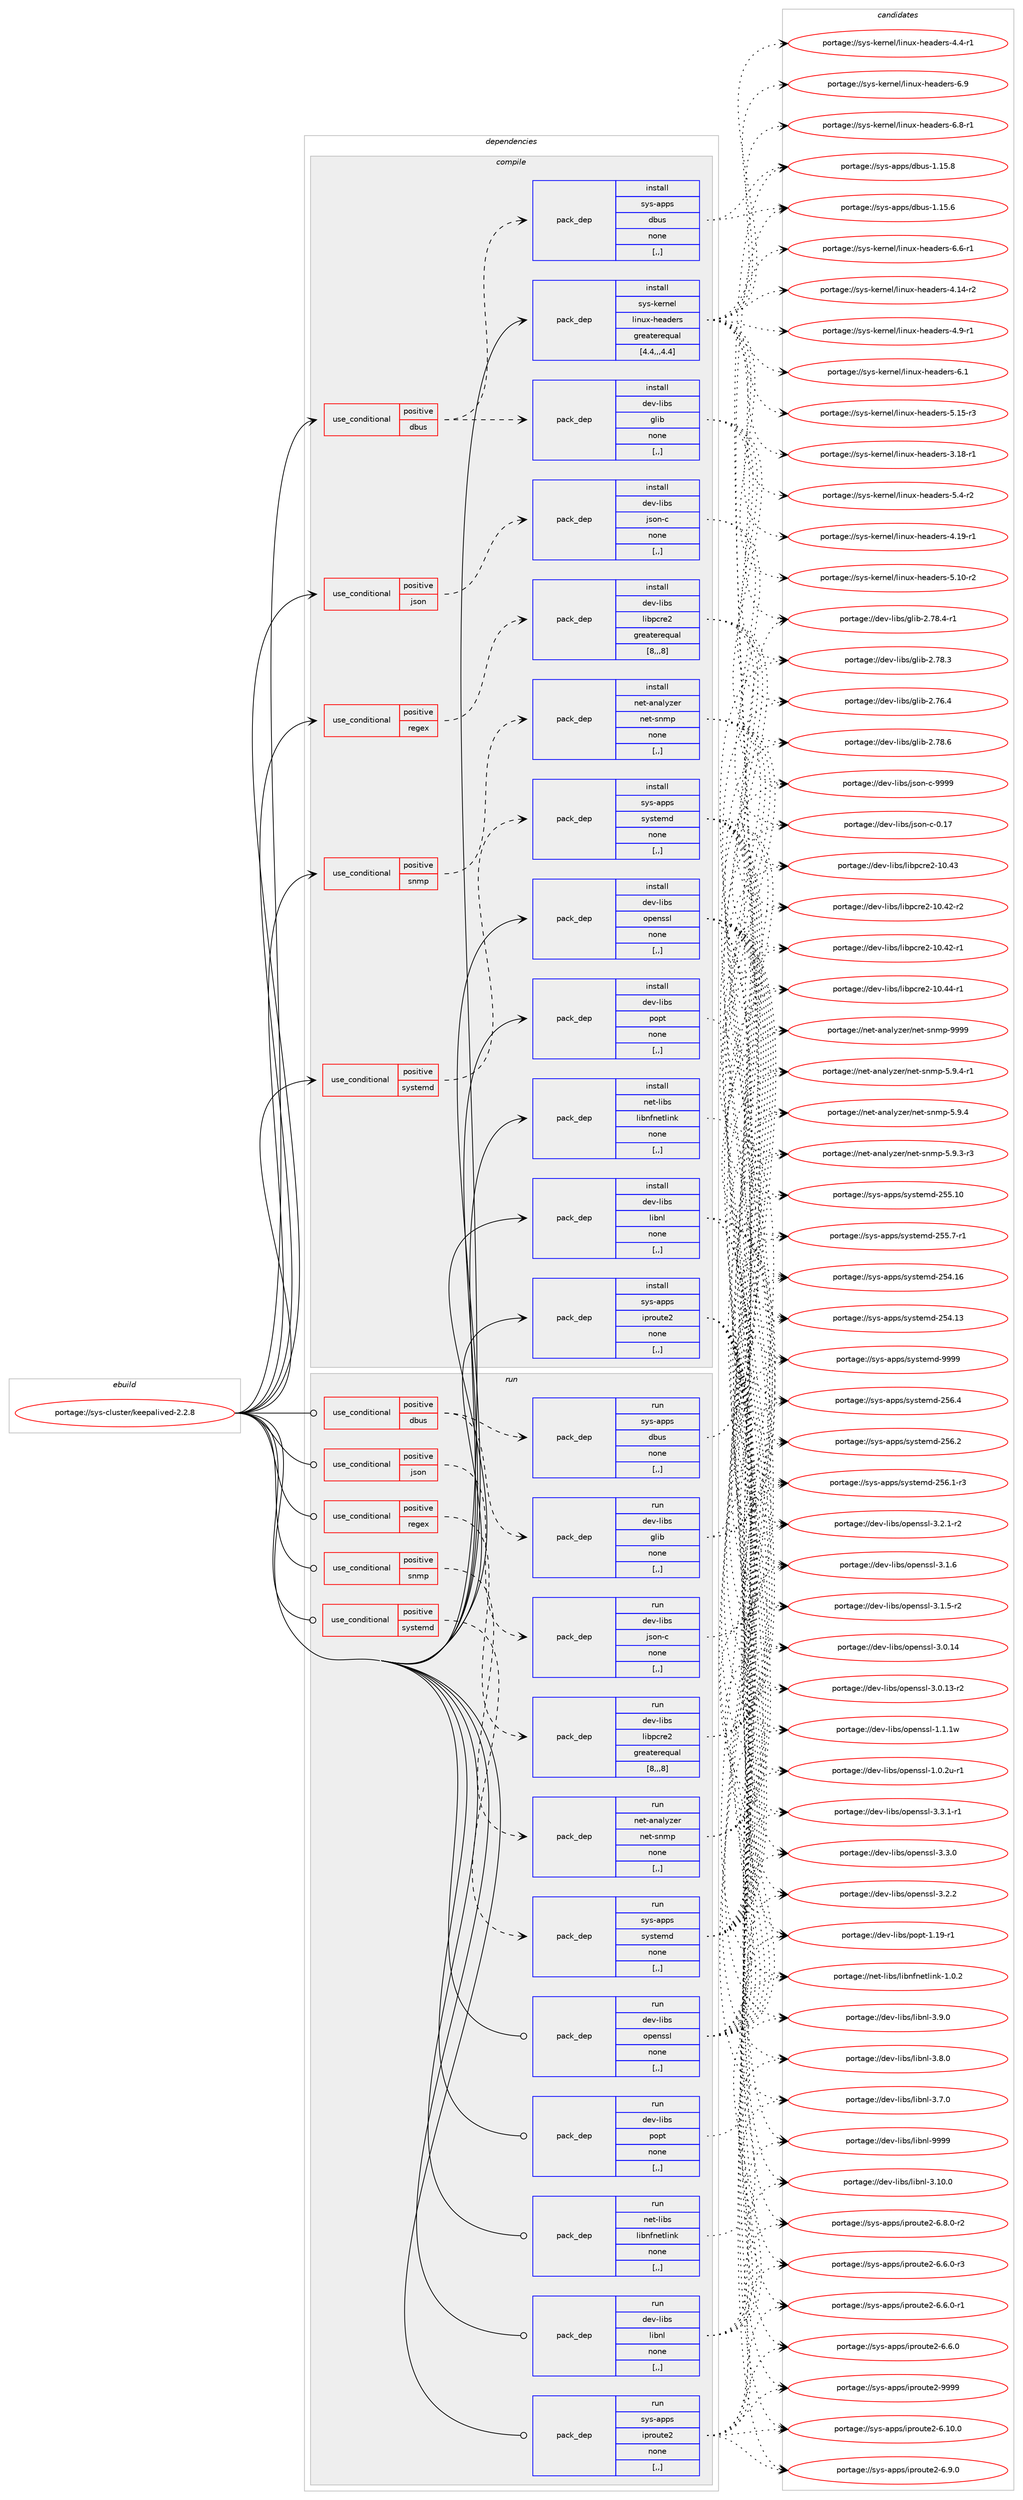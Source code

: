 digraph prolog {

# *************
# Graph options
# *************

newrank=true;
concentrate=true;
compound=true;
graph [rankdir=LR,fontname=Helvetica,fontsize=10,ranksep=1.5];#, ranksep=2.5, nodesep=0.2];
edge  [arrowhead=vee];
node  [fontname=Helvetica,fontsize=10];

# **********
# The ebuild
# **********

subgraph cluster_leftcol {
color=gray;
label=<<i>ebuild</i>>;
id [label="portage://sys-cluster/keepalived-2.2.8", color=red, width=4, href="../sys-cluster/keepalived-2.2.8.svg"];
}

# ****************
# The dependencies
# ****************

subgraph cluster_midcol {
color=gray;
label=<<i>dependencies</i>>;
subgraph cluster_compile {
fillcolor="#eeeeee";
style=filled;
label=<<i>compile</i>>;
subgraph cond114334 {
dependency430601 [label=<<TABLE BORDER="0" CELLBORDER="1" CELLSPACING="0" CELLPADDING="4"><TR><TD ROWSPAN="3" CELLPADDING="10">use_conditional</TD></TR><TR><TD>positive</TD></TR><TR><TD>dbus</TD></TR></TABLE>>, shape=none, color=red];
subgraph pack313322 {
dependency430602 [label=<<TABLE BORDER="0" CELLBORDER="1" CELLSPACING="0" CELLPADDING="4" WIDTH="220"><TR><TD ROWSPAN="6" CELLPADDING="30">pack_dep</TD></TR><TR><TD WIDTH="110">install</TD></TR><TR><TD>sys-apps</TD></TR><TR><TD>dbus</TD></TR><TR><TD>none</TD></TR><TR><TD>[,,]</TD></TR></TABLE>>, shape=none, color=blue];
}
dependency430601:e -> dependency430602:w [weight=20,style="dashed",arrowhead="vee"];
subgraph pack313323 {
dependency430603 [label=<<TABLE BORDER="0" CELLBORDER="1" CELLSPACING="0" CELLPADDING="4" WIDTH="220"><TR><TD ROWSPAN="6" CELLPADDING="30">pack_dep</TD></TR><TR><TD WIDTH="110">install</TD></TR><TR><TD>dev-libs</TD></TR><TR><TD>glib</TD></TR><TR><TD>none</TD></TR><TR><TD>[,,]</TD></TR></TABLE>>, shape=none, color=blue];
}
dependency430601:e -> dependency430603:w [weight=20,style="dashed",arrowhead="vee"];
}
id:e -> dependency430601:w [weight=20,style="solid",arrowhead="vee"];
subgraph cond114335 {
dependency430604 [label=<<TABLE BORDER="0" CELLBORDER="1" CELLSPACING="0" CELLPADDING="4"><TR><TD ROWSPAN="3" CELLPADDING="10">use_conditional</TD></TR><TR><TD>positive</TD></TR><TR><TD>json</TD></TR></TABLE>>, shape=none, color=red];
subgraph pack313324 {
dependency430605 [label=<<TABLE BORDER="0" CELLBORDER="1" CELLSPACING="0" CELLPADDING="4" WIDTH="220"><TR><TD ROWSPAN="6" CELLPADDING="30">pack_dep</TD></TR><TR><TD WIDTH="110">install</TD></TR><TR><TD>dev-libs</TD></TR><TR><TD>json-c</TD></TR><TR><TD>none</TD></TR><TR><TD>[,,]</TD></TR></TABLE>>, shape=none, color=blue];
}
dependency430604:e -> dependency430605:w [weight=20,style="dashed",arrowhead="vee"];
}
id:e -> dependency430604:w [weight=20,style="solid",arrowhead="vee"];
subgraph cond114336 {
dependency430606 [label=<<TABLE BORDER="0" CELLBORDER="1" CELLSPACING="0" CELLPADDING="4"><TR><TD ROWSPAN="3" CELLPADDING="10">use_conditional</TD></TR><TR><TD>positive</TD></TR><TR><TD>regex</TD></TR></TABLE>>, shape=none, color=red];
subgraph pack313325 {
dependency430607 [label=<<TABLE BORDER="0" CELLBORDER="1" CELLSPACING="0" CELLPADDING="4" WIDTH="220"><TR><TD ROWSPAN="6" CELLPADDING="30">pack_dep</TD></TR><TR><TD WIDTH="110">install</TD></TR><TR><TD>dev-libs</TD></TR><TR><TD>libpcre2</TD></TR><TR><TD>greaterequal</TD></TR><TR><TD>[8,,,8]</TD></TR></TABLE>>, shape=none, color=blue];
}
dependency430606:e -> dependency430607:w [weight=20,style="dashed",arrowhead="vee"];
}
id:e -> dependency430606:w [weight=20,style="solid",arrowhead="vee"];
subgraph cond114337 {
dependency430608 [label=<<TABLE BORDER="0" CELLBORDER="1" CELLSPACING="0" CELLPADDING="4"><TR><TD ROWSPAN="3" CELLPADDING="10">use_conditional</TD></TR><TR><TD>positive</TD></TR><TR><TD>snmp</TD></TR></TABLE>>, shape=none, color=red];
subgraph pack313326 {
dependency430609 [label=<<TABLE BORDER="0" CELLBORDER="1" CELLSPACING="0" CELLPADDING="4" WIDTH="220"><TR><TD ROWSPAN="6" CELLPADDING="30">pack_dep</TD></TR><TR><TD WIDTH="110">install</TD></TR><TR><TD>net-analyzer</TD></TR><TR><TD>net-snmp</TD></TR><TR><TD>none</TD></TR><TR><TD>[,,]</TD></TR></TABLE>>, shape=none, color=blue];
}
dependency430608:e -> dependency430609:w [weight=20,style="dashed",arrowhead="vee"];
}
id:e -> dependency430608:w [weight=20,style="solid",arrowhead="vee"];
subgraph cond114338 {
dependency430610 [label=<<TABLE BORDER="0" CELLBORDER="1" CELLSPACING="0" CELLPADDING="4"><TR><TD ROWSPAN="3" CELLPADDING="10">use_conditional</TD></TR><TR><TD>positive</TD></TR><TR><TD>systemd</TD></TR></TABLE>>, shape=none, color=red];
subgraph pack313327 {
dependency430611 [label=<<TABLE BORDER="0" CELLBORDER="1" CELLSPACING="0" CELLPADDING="4" WIDTH="220"><TR><TD ROWSPAN="6" CELLPADDING="30">pack_dep</TD></TR><TR><TD WIDTH="110">install</TD></TR><TR><TD>sys-apps</TD></TR><TR><TD>systemd</TD></TR><TR><TD>none</TD></TR><TR><TD>[,,]</TD></TR></TABLE>>, shape=none, color=blue];
}
dependency430610:e -> dependency430611:w [weight=20,style="dashed",arrowhead="vee"];
}
id:e -> dependency430610:w [weight=20,style="solid",arrowhead="vee"];
subgraph pack313328 {
dependency430612 [label=<<TABLE BORDER="0" CELLBORDER="1" CELLSPACING="0" CELLPADDING="4" WIDTH="220"><TR><TD ROWSPAN="6" CELLPADDING="30">pack_dep</TD></TR><TR><TD WIDTH="110">install</TD></TR><TR><TD>dev-libs</TD></TR><TR><TD>libnl</TD></TR><TR><TD>none</TD></TR><TR><TD>[,,]</TD></TR></TABLE>>, shape=none, color=blue];
}
id:e -> dependency430612:w [weight=20,style="solid",arrowhead="vee"];
subgraph pack313329 {
dependency430613 [label=<<TABLE BORDER="0" CELLBORDER="1" CELLSPACING="0" CELLPADDING="4" WIDTH="220"><TR><TD ROWSPAN="6" CELLPADDING="30">pack_dep</TD></TR><TR><TD WIDTH="110">install</TD></TR><TR><TD>dev-libs</TD></TR><TR><TD>openssl</TD></TR><TR><TD>none</TD></TR><TR><TD>[,,]</TD></TR></TABLE>>, shape=none, color=blue];
}
id:e -> dependency430613:w [weight=20,style="solid",arrowhead="vee"];
subgraph pack313330 {
dependency430614 [label=<<TABLE BORDER="0" CELLBORDER="1" CELLSPACING="0" CELLPADDING="4" WIDTH="220"><TR><TD ROWSPAN="6" CELLPADDING="30">pack_dep</TD></TR><TR><TD WIDTH="110">install</TD></TR><TR><TD>dev-libs</TD></TR><TR><TD>popt</TD></TR><TR><TD>none</TD></TR><TR><TD>[,,]</TD></TR></TABLE>>, shape=none, color=blue];
}
id:e -> dependency430614:w [weight=20,style="solid",arrowhead="vee"];
subgraph pack313331 {
dependency430615 [label=<<TABLE BORDER="0" CELLBORDER="1" CELLSPACING="0" CELLPADDING="4" WIDTH="220"><TR><TD ROWSPAN="6" CELLPADDING="30">pack_dep</TD></TR><TR><TD WIDTH="110">install</TD></TR><TR><TD>net-libs</TD></TR><TR><TD>libnfnetlink</TD></TR><TR><TD>none</TD></TR><TR><TD>[,,]</TD></TR></TABLE>>, shape=none, color=blue];
}
id:e -> dependency430615:w [weight=20,style="solid",arrowhead="vee"];
subgraph pack313332 {
dependency430616 [label=<<TABLE BORDER="0" CELLBORDER="1" CELLSPACING="0" CELLPADDING="4" WIDTH="220"><TR><TD ROWSPAN="6" CELLPADDING="30">pack_dep</TD></TR><TR><TD WIDTH="110">install</TD></TR><TR><TD>sys-apps</TD></TR><TR><TD>iproute2</TD></TR><TR><TD>none</TD></TR><TR><TD>[,,]</TD></TR></TABLE>>, shape=none, color=blue];
}
id:e -> dependency430616:w [weight=20,style="solid",arrowhead="vee"];
subgraph pack313333 {
dependency430617 [label=<<TABLE BORDER="0" CELLBORDER="1" CELLSPACING="0" CELLPADDING="4" WIDTH="220"><TR><TD ROWSPAN="6" CELLPADDING="30">pack_dep</TD></TR><TR><TD WIDTH="110">install</TD></TR><TR><TD>sys-kernel</TD></TR><TR><TD>linux-headers</TD></TR><TR><TD>greaterequal</TD></TR><TR><TD>[4.4,,,4.4]</TD></TR></TABLE>>, shape=none, color=blue];
}
id:e -> dependency430617:w [weight=20,style="solid",arrowhead="vee"];
}
subgraph cluster_compileandrun {
fillcolor="#eeeeee";
style=filled;
label=<<i>compile and run</i>>;
}
subgraph cluster_run {
fillcolor="#eeeeee";
style=filled;
label=<<i>run</i>>;
subgraph cond114339 {
dependency430618 [label=<<TABLE BORDER="0" CELLBORDER="1" CELLSPACING="0" CELLPADDING="4"><TR><TD ROWSPAN="3" CELLPADDING="10">use_conditional</TD></TR><TR><TD>positive</TD></TR><TR><TD>dbus</TD></TR></TABLE>>, shape=none, color=red];
subgraph pack313334 {
dependency430619 [label=<<TABLE BORDER="0" CELLBORDER="1" CELLSPACING="0" CELLPADDING="4" WIDTH="220"><TR><TD ROWSPAN="6" CELLPADDING="30">pack_dep</TD></TR><TR><TD WIDTH="110">run</TD></TR><TR><TD>sys-apps</TD></TR><TR><TD>dbus</TD></TR><TR><TD>none</TD></TR><TR><TD>[,,]</TD></TR></TABLE>>, shape=none, color=blue];
}
dependency430618:e -> dependency430619:w [weight=20,style="dashed",arrowhead="vee"];
subgraph pack313335 {
dependency430620 [label=<<TABLE BORDER="0" CELLBORDER="1" CELLSPACING="0" CELLPADDING="4" WIDTH="220"><TR><TD ROWSPAN="6" CELLPADDING="30">pack_dep</TD></TR><TR><TD WIDTH="110">run</TD></TR><TR><TD>dev-libs</TD></TR><TR><TD>glib</TD></TR><TR><TD>none</TD></TR><TR><TD>[,,]</TD></TR></TABLE>>, shape=none, color=blue];
}
dependency430618:e -> dependency430620:w [weight=20,style="dashed",arrowhead="vee"];
}
id:e -> dependency430618:w [weight=20,style="solid",arrowhead="odot"];
subgraph cond114340 {
dependency430621 [label=<<TABLE BORDER="0" CELLBORDER="1" CELLSPACING="0" CELLPADDING="4"><TR><TD ROWSPAN="3" CELLPADDING="10">use_conditional</TD></TR><TR><TD>positive</TD></TR><TR><TD>json</TD></TR></TABLE>>, shape=none, color=red];
subgraph pack313336 {
dependency430622 [label=<<TABLE BORDER="0" CELLBORDER="1" CELLSPACING="0" CELLPADDING="4" WIDTH="220"><TR><TD ROWSPAN="6" CELLPADDING="30">pack_dep</TD></TR><TR><TD WIDTH="110">run</TD></TR><TR><TD>dev-libs</TD></TR><TR><TD>json-c</TD></TR><TR><TD>none</TD></TR><TR><TD>[,,]</TD></TR></TABLE>>, shape=none, color=blue];
}
dependency430621:e -> dependency430622:w [weight=20,style="dashed",arrowhead="vee"];
}
id:e -> dependency430621:w [weight=20,style="solid",arrowhead="odot"];
subgraph cond114341 {
dependency430623 [label=<<TABLE BORDER="0" CELLBORDER="1" CELLSPACING="0" CELLPADDING="4"><TR><TD ROWSPAN="3" CELLPADDING="10">use_conditional</TD></TR><TR><TD>positive</TD></TR><TR><TD>regex</TD></TR></TABLE>>, shape=none, color=red];
subgraph pack313337 {
dependency430624 [label=<<TABLE BORDER="0" CELLBORDER="1" CELLSPACING="0" CELLPADDING="4" WIDTH="220"><TR><TD ROWSPAN="6" CELLPADDING="30">pack_dep</TD></TR><TR><TD WIDTH="110">run</TD></TR><TR><TD>dev-libs</TD></TR><TR><TD>libpcre2</TD></TR><TR><TD>greaterequal</TD></TR><TR><TD>[8,,,8]</TD></TR></TABLE>>, shape=none, color=blue];
}
dependency430623:e -> dependency430624:w [weight=20,style="dashed",arrowhead="vee"];
}
id:e -> dependency430623:w [weight=20,style="solid",arrowhead="odot"];
subgraph cond114342 {
dependency430625 [label=<<TABLE BORDER="0" CELLBORDER="1" CELLSPACING="0" CELLPADDING="4"><TR><TD ROWSPAN="3" CELLPADDING="10">use_conditional</TD></TR><TR><TD>positive</TD></TR><TR><TD>snmp</TD></TR></TABLE>>, shape=none, color=red];
subgraph pack313338 {
dependency430626 [label=<<TABLE BORDER="0" CELLBORDER="1" CELLSPACING="0" CELLPADDING="4" WIDTH="220"><TR><TD ROWSPAN="6" CELLPADDING="30">pack_dep</TD></TR><TR><TD WIDTH="110">run</TD></TR><TR><TD>net-analyzer</TD></TR><TR><TD>net-snmp</TD></TR><TR><TD>none</TD></TR><TR><TD>[,,]</TD></TR></TABLE>>, shape=none, color=blue];
}
dependency430625:e -> dependency430626:w [weight=20,style="dashed",arrowhead="vee"];
}
id:e -> dependency430625:w [weight=20,style="solid",arrowhead="odot"];
subgraph cond114343 {
dependency430627 [label=<<TABLE BORDER="0" CELLBORDER="1" CELLSPACING="0" CELLPADDING="4"><TR><TD ROWSPAN="3" CELLPADDING="10">use_conditional</TD></TR><TR><TD>positive</TD></TR><TR><TD>systemd</TD></TR></TABLE>>, shape=none, color=red];
subgraph pack313339 {
dependency430628 [label=<<TABLE BORDER="0" CELLBORDER="1" CELLSPACING="0" CELLPADDING="4" WIDTH="220"><TR><TD ROWSPAN="6" CELLPADDING="30">pack_dep</TD></TR><TR><TD WIDTH="110">run</TD></TR><TR><TD>sys-apps</TD></TR><TR><TD>systemd</TD></TR><TR><TD>none</TD></TR><TR><TD>[,,]</TD></TR></TABLE>>, shape=none, color=blue];
}
dependency430627:e -> dependency430628:w [weight=20,style="dashed",arrowhead="vee"];
}
id:e -> dependency430627:w [weight=20,style="solid",arrowhead="odot"];
subgraph pack313340 {
dependency430629 [label=<<TABLE BORDER="0" CELLBORDER="1" CELLSPACING="0" CELLPADDING="4" WIDTH="220"><TR><TD ROWSPAN="6" CELLPADDING="30">pack_dep</TD></TR><TR><TD WIDTH="110">run</TD></TR><TR><TD>dev-libs</TD></TR><TR><TD>libnl</TD></TR><TR><TD>none</TD></TR><TR><TD>[,,]</TD></TR></TABLE>>, shape=none, color=blue];
}
id:e -> dependency430629:w [weight=20,style="solid",arrowhead="odot"];
subgraph pack313341 {
dependency430630 [label=<<TABLE BORDER="0" CELLBORDER="1" CELLSPACING="0" CELLPADDING="4" WIDTH="220"><TR><TD ROWSPAN="6" CELLPADDING="30">pack_dep</TD></TR><TR><TD WIDTH="110">run</TD></TR><TR><TD>dev-libs</TD></TR><TR><TD>openssl</TD></TR><TR><TD>none</TD></TR><TR><TD>[,,]</TD></TR></TABLE>>, shape=none, color=blue];
}
id:e -> dependency430630:w [weight=20,style="solid",arrowhead="odot"];
subgraph pack313342 {
dependency430631 [label=<<TABLE BORDER="0" CELLBORDER="1" CELLSPACING="0" CELLPADDING="4" WIDTH="220"><TR><TD ROWSPAN="6" CELLPADDING="30">pack_dep</TD></TR><TR><TD WIDTH="110">run</TD></TR><TR><TD>dev-libs</TD></TR><TR><TD>popt</TD></TR><TR><TD>none</TD></TR><TR><TD>[,,]</TD></TR></TABLE>>, shape=none, color=blue];
}
id:e -> dependency430631:w [weight=20,style="solid",arrowhead="odot"];
subgraph pack313343 {
dependency430632 [label=<<TABLE BORDER="0" CELLBORDER="1" CELLSPACING="0" CELLPADDING="4" WIDTH="220"><TR><TD ROWSPAN="6" CELLPADDING="30">pack_dep</TD></TR><TR><TD WIDTH="110">run</TD></TR><TR><TD>net-libs</TD></TR><TR><TD>libnfnetlink</TD></TR><TR><TD>none</TD></TR><TR><TD>[,,]</TD></TR></TABLE>>, shape=none, color=blue];
}
id:e -> dependency430632:w [weight=20,style="solid",arrowhead="odot"];
subgraph pack313344 {
dependency430633 [label=<<TABLE BORDER="0" CELLBORDER="1" CELLSPACING="0" CELLPADDING="4" WIDTH="220"><TR><TD ROWSPAN="6" CELLPADDING="30">pack_dep</TD></TR><TR><TD WIDTH="110">run</TD></TR><TR><TD>sys-apps</TD></TR><TR><TD>iproute2</TD></TR><TR><TD>none</TD></TR><TR><TD>[,,]</TD></TR></TABLE>>, shape=none, color=blue];
}
id:e -> dependency430633:w [weight=20,style="solid",arrowhead="odot"];
}
}

# **************
# The candidates
# **************

subgraph cluster_choices {
rank=same;
color=gray;
label=<<i>candidates</i>>;

subgraph choice313322 {
color=black;
nodesep=1;
choice1151211154597112112115471009811711545494649534656 [label="portage://sys-apps/dbus-1.15.8", color=red, width=4,href="../sys-apps/dbus-1.15.8.svg"];
choice1151211154597112112115471009811711545494649534654 [label="portage://sys-apps/dbus-1.15.6", color=red, width=4,href="../sys-apps/dbus-1.15.6.svg"];
dependency430602:e -> choice1151211154597112112115471009811711545494649534656:w [style=dotted,weight="100"];
dependency430602:e -> choice1151211154597112112115471009811711545494649534654:w [style=dotted,weight="100"];
}
subgraph choice313323 {
color=black;
nodesep=1;
choice1001011184510810598115471031081059845504655564654 [label="portage://dev-libs/glib-2.78.6", color=red, width=4,href="../dev-libs/glib-2.78.6.svg"];
choice10010111845108105981154710310810598455046555646524511449 [label="portage://dev-libs/glib-2.78.4-r1", color=red, width=4,href="../dev-libs/glib-2.78.4-r1.svg"];
choice1001011184510810598115471031081059845504655564651 [label="portage://dev-libs/glib-2.78.3", color=red, width=4,href="../dev-libs/glib-2.78.3.svg"];
choice1001011184510810598115471031081059845504655544652 [label="portage://dev-libs/glib-2.76.4", color=red, width=4,href="../dev-libs/glib-2.76.4.svg"];
dependency430603:e -> choice1001011184510810598115471031081059845504655564654:w [style=dotted,weight="100"];
dependency430603:e -> choice10010111845108105981154710310810598455046555646524511449:w [style=dotted,weight="100"];
dependency430603:e -> choice1001011184510810598115471031081059845504655564651:w [style=dotted,weight="100"];
dependency430603:e -> choice1001011184510810598115471031081059845504655544652:w [style=dotted,weight="100"];
}
subgraph choice313324 {
color=black;
nodesep=1;
choice10010111845108105981154710611511111045994557575757 [label="portage://dev-libs/json-c-9999", color=red, width=4,href="../dev-libs/json-c-9999.svg"];
choice10010111845108105981154710611511111045994548464955 [label="portage://dev-libs/json-c-0.17", color=red, width=4,href="../dev-libs/json-c-0.17.svg"];
dependency430605:e -> choice10010111845108105981154710611511111045994557575757:w [style=dotted,weight="100"];
dependency430605:e -> choice10010111845108105981154710611511111045994548464955:w [style=dotted,weight="100"];
}
subgraph choice313325 {
color=black;
nodesep=1;
choice1001011184510810598115471081059811299114101504549484652524511449 [label="portage://dev-libs/libpcre2-10.44-r1", color=red, width=4,href="../dev-libs/libpcre2-10.44-r1.svg"];
choice100101118451081059811547108105981129911410150454948465251 [label="portage://dev-libs/libpcre2-10.43", color=red, width=4,href="../dev-libs/libpcre2-10.43.svg"];
choice1001011184510810598115471081059811299114101504549484652504511450 [label="portage://dev-libs/libpcre2-10.42-r2", color=red, width=4,href="../dev-libs/libpcre2-10.42-r2.svg"];
choice1001011184510810598115471081059811299114101504549484652504511449 [label="portage://dev-libs/libpcre2-10.42-r1", color=red, width=4,href="../dev-libs/libpcre2-10.42-r1.svg"];
dependency430607:e -> choice1001011184510810598115471081059811299114101504549484652524511449:w [style=dotted,weight="100"];
dependency430607:e -> choice100101118451081059811547108105981129911410150454948465251:w [style=dotted,weight="100"];
dependency430607:e -> choice1001011184510810598115471081059811299114101504549484652504511450:w [style=dotted,weight="100"];
dependency430607:e -> choice1001011184510810598115471081059811299114101504549484652504511449:w [style=dotted,weight="100"];
}
subgraph choice313326 {
color=black;
nodesep=1;
choice11010111645971109710812112210111447110101116451151101091124557575757 [label="portage://net-analyzer/net-snmp-9999", color=red, width=4,href="../net-analyzer/net-snmp-9999.svg"];
choice11010111645971109710812112210111447110101116451151101091124553465746524511449 [label="portage://net-analyzer/net-snmp-5.9.4-r1", color=red, width=4,href="../net-analyzer/net-snmp-5.9.4-r1.svg"];
choice1101011164597110971081211221011144711010111645115110109112455346574652 [label="portage://net-analyzer/net-snmp-5.9.4", color=red, width=4,href="../net-analyzer/net-snmp-5.9.4.svg"];
choice11010111645971109710812112210111447110101116451151101091124553465746514511451 [label="portage://net-analyzer/net-snmp-5.9.3-r3", color=red, width=4,href="../net-analyzer/net-snmp-5.9.3-r3.svg"];
dependency430609:e -> choice11010111645971109710812112210111447110101116451151101091124557575757:w [style=dotted,weight="100"];
dependency430609:e -> choice11010111645971109710812112210111447110101116451151101091124553465746524511449:w [style=dotted,weight="100"];
dependency430609:e -> choice1101011164597110971081211221011144711010111645115110109112455346574652:w [style=dotted,weight="100"];
dependency430609:e -> choice11010111645971109710812112210111447110101116451151101091124553465746514511451:w [style=dotted,weight="100"];
}
subgraph choice313327 {
color=black;
nodesep=1;
choice1151211154597112112115471151211151161011091004557575757 [label="portage://sys-apps/systemd-9999", color=red, width=4,href="../sys-apps/systemd-9999.svg"];
choice115121115459711211211547115121115116101109100455053544652 [label="portage://sys-apps/systemd-256.4", color=red, width=4,href="../sys-apps/systemd-256.4.svg"];
choice115121115459711211211547115121115116101109100455053544650 [label="portage://sys-apps/systemd-256.2", color=red, width=4,href="../sys-apps/systemd-256.2.svg"];
choice1151211154597112112115471151211151161011091004550535446494511451 [label="portage://sys-apps/systemd-256.1-r3", color=red, width=4,href="../sys-apps/systemd-256.1-r3.svg"];
choice11512111545971121121154711512111511610110910045505353464948 [label="portage://sys-apps/systemd-255.10", color=red, width=4,href="../sys-apps/systemd-255.10.svg"];
choice1151211154597112112115471151211151161011091004550535346554511449 [label="portage://sys-apps/systemd-255.7-r1", color=red, width=4,href="../sys-apps/systemd-255.7-r1.svg"];
choice11512111545971121121154711512111511610110910045505352464954 [label="portage://sys-apps/systemd-254.16", color=red, width=4,href="../sys-apps/systemd-254.16.svg"];
choice11512111545971121121154711512111511610110910045505352464951 [label="portage://sys-apps/systemd-254.13", color=red, width=4,href="../sys-apps/systemd-254.13.svg"];
dependency430611:e -> choice1151211154597112112115471151211151161011091004557575757:w [style=dotted,weight="100"];
dependency430611:e -> choice115121115459711211211547115121115116101109100455053544652:w [style=dotted,weight="100"];
dependency430611:e -> choice115121115459711211211547115121115116101109100455053544650:w [style=dotted,weight="100"];
dependency430611:e -> choice1151211154597112112115471151211151161011091004550535446494511451:w [style=dotted,weight="100"];
dependency430611:e -> choice11512111545971121121154711512111511610110910045505353464948:w [style=dotted,weight="100"];
dependency430611:e -> choice1151211154597112112115471151211151161011091004550535346554511449:w [style=dotted,weight="100"];
dependency430611:e -> choice11512111545971121121154711512111511610110910045505352464954:w [style=dotted,weight="100"];
dependency430611:e -> choice11512111545971121121154711512111511610110910045505352464951:w [style=dotted,weight="100"];
}
subgraph choice313328 {
color=black;
nodesep=1;
choice100101118451081059811547108105981101084557575757 [label="portage://dev-libs/libnl-9999", color=red, width=4,href="../dev-libs/libnl-9999.svg"];
choice1001011184510810598115471081059811010845514649484648 [label="portage://dev-libs/libnl-3.10.0", color=red, width=4,href="../dev-libs/libnl-3.10.0.svg"];
choice10010111845108105981154710810598110108455146574648 [label="portage://dev-libs/libnl-3.9.0", color=red, width=4,href="../dev-libs/libnl-3.9.0.svg"];
choice10010111845108105981154710810598110108455146564648 [label="portage://dev-libs/libnl-3.8.0", color=red, width=4,href="../dev-libs/libnl-3.8.0.svg"];
choice10010111845108105981154710810598110108455146554648 [label="portage://dev-libs/libnl-3.7.0", color=red, width=4,href="../dev-libs/libnl-3.7.0.svg"];
dependency430612:e -> choice100101118451081059811547108105981101084557575757:w [style=dotted,weight="100"];
dependency430612:e -> choice1001011184510810598115471081059811010845514649484648:w [style=dotted,weight="100"];
dependency430612:e -> choice10010111845108105981154710810598110108455146574648:w [style=dotted,weight="100"];
dependency430612:e -> choice10010111845108105981154710810598110108455146564648:w [style=dotted,weight="100"];
dependency430612:e -> choice10010111845108105981154710810598110108455146554648:w [style=dotted,weight="100"];
}
subgraph choice313329 {
color=black;
nodesep=1;
choice1001011184510810598115471111121011101151151084551465146494511449 [label="portage://dev-libs/openssl-3.3.1-r1", color=red, width=4,href="../dev-libs/openssl-3.3.1-r1.svg"];
choice100101118451081059811547111112101110115115108455146514648 [label="portage://dev-libs/openssl-3.3.0", color=red, width=4,href="../dev-libs/openssl-3.3.0.svg"];
choice100101118451081059811547111112101110115115108455146504650 [label="portage://dev-libs/openssl-3.2.2", color=red, width=4,href="../dev-libs/openssl-3.2.2.svg"];
choice1001011184510810598115471111121011101151151084551465046494511450 [label="portage://dev-libs/openssl-3.2.1-r2", color=red, width=4,href="../dev-libs/openssl-3.2.1-r2.svg"];
choice100101118451081059811547111112101110115115108455146494654 [label="portage://dev-libs/openssl-3.1.6", color=red, width=4,href="../dev-libs/openssl-3.1.6.svg"];
choice1001011184510810598115471111121011101151151084551464946534511450 [label="portage://dev-libs/openssl-3.1.5-r2", color=red, width=4,href="../dev-libs/openssl-3.1.5-r2.svg"];
choice10010111845108105981154711111210111011511510845514648464952 [label="portage://dev-libs/openssl-3.0.14", color=red, width=4,href="../dev-libs/openssl-3.0.14.svg"];
choice100101118451081059811547111112101110115115108455146484649514511450 [label="portage://dev-libs/openssl-3.0.13-r2", color=red, width=4,href="../dev-libs/openssl-3.0.13-r2.svg"];
choice100101118451081059811547111112101110115115108454946494649119 [label="portage://dev-libs/openssl-1.1.1w", color=red, width=4,href="../dev-libs/openssl-1.1.1w.svg"];
choice1001011184510810598115471111121011101151151084549464846501174511449 [label="portage://dev-libs/openssl-1.0.2u-r1", color=red, width=4,href="../dev-libs/openssl-1.0.2u-r1.svg"];
dependency430613:e -> choice1001011184510810598115471111121011101151151084551465146494511449:w [style=dotted,weight="100"];
dependency430613:e -> choice100101118451081059811547111112101110115115108455146514648:w [style=dotted,weight="100"];
dependency430613:e -> choice100101118451081059811547111112101110115115108455146504650:w [style=dotted,weight="100"];
dependency430613:e -> choice1001011184510810598115471111121011101151151084551465046494511450:w [style=dotted,weight="100"];
dependency430613:e -> choice100101118451081059811547111112101110115115108455146494654:w [style=dotted,weight="100"];
dependency430613:e -> choice1001011184510810598115471111121011101151151084551464946534511450:w [style=dotted,weight="100"];
dependency430613:e -> choice10010111845108105981154711111210111011511510845514648464952:w [style=dotted,weight="100"];
dependency430613:e -> choice100101118451081059811547111112101110115115108455146484649514511450:w [style=dotted,weight="100"];
dependency430613:e -> choice100101118451081059811547111112101110115115108454946494649119:w [style=dotted,weight="100"];
dependency430613:e -> choice1001011184510810598115471111121011101151151084549464846501174511449:w [style=dotted,weight="100"];
}
subgraph choice313330 {
color=black;
nodesep=1;
choice10010111845108105981154711211111211645494649574511449 [label="portage://dev-libs/popt-1.19-r1", color=red, width=4,href="../dev-libs/popt-1.19-r1.svg"];
dependency430614:e -> choice10010111845108105981154711211111211645494649574511449:w [style=dotted,weight="100"];
}
subgraph choice313331 {
color=black;
nodesep=1;
choice11010111645108105981154710810598110102110101116108105110107454946484650 [label="portage://net-libs/libnfnetlink-1.0.2", color=red, width=4,href="../net-libs/libnfnetlink-1.0.2.svg"];
dependency430615:e -> choice11010111645108105981154710810598110102110101116108105110107454946484650:w [style=dotted,weight="100"];
}
subgraph choice313332 {
color=black;
nodesep=1;
choice115121115459711211211547105112114111117116101504557575757 [label="portage://sys-apps/iproute2-9999", color=red, width=4,href="../sys-apps/iproute2-9999.svg"];
choice1151211154597112112115471051121141111171161015045544649484648 [label="portage://sys-apps/iproute2-6.10.0", color=red, width=4,href="../sys-apps/iproute2-6.10.0.svg"];
choice11512111545971121121154710511211411111711610150455446574648 [label="portage://sys-apps/iproute2-6.9.0", color=red, width=4,href="../sys-apps/iproute2-6.9.0.svg"];
choice115121115459711211211547105112114111117116101504554465646484511450 [label="portage://sys-apps/iproute2-6.8.0-r2", color=red, width=4,href="../sys-apps/iproute2-6.8.0-r2.svg"];
choice115121115459711211211547105112114111117116101504554465446484511451 [label="portage://sys-apps/iproute2-6.6.0-r3", color=red, width=4,href="../sys-apps/iproute2-6.6.0-r3.svg"];
choice115121115459711211211547105112114111117116101504554465446484511449 [label="portage://sys-apps/iproute2-6.6.0-r1", color=red, width=4,href="../sys-apps/iproute2-6.6.0-r1.svg"];
choice11512111545971121121154710511211411111711610150455446544648 [label="portage://sys-apps/iproute2-6.6.0", color=red, width=4,href="../sys-apps/iproute2-6.6.0.svg"];
dependency430616:e -> choice115121115459711211211547105112114111117116101504557575757:w [style=dotted,weight="100"];
dependency430616:e -> choice1151211154597112112115471051121141111171161015045544649484648:w [style=dotted,weight="100"];
dependency430616:e -> choice11512111545971121121154710511211411111711610150455446574648:w [style=dotted,weight="100"];
dependency430616:e -> choice115121115459711211211547105112114111117116101504554465646484511450:w [style=dotted,weight="100"];
dependency430616:e -> choice115121115459711211211547105112114111117116101504554465446484511451:w [style=dotted,weight="100"];
dependency430616:e -> choice115121115459711211211547105112114111117116101504554465446484511449:w [style=dotted,weight="100"];
dependency430616:e -> choice11512111545971121121154710511211411111711610150455446544648:w [style=dotted,weight="100"];
}
subgraph choice313333 {
color=black;
nodesep=1;
choice1151211154510710111411010110847108105110117120451041019710010111411545544657 [label="portage://sys-kernel/linux-headers-6.9", color=red, width=4,href="../sys-kernel/linux-headers-6.9.svg"];
choice11512111545107101114110101108471081051101171204510410197100101114115455446564511449 [label="portage://sys-kernel/linux-headers-6.8-r1", color=red, width=4,href="../sys-kernel/linux-headers-6.8-r1.svg"];
choice11512111545107101114110101108471081051101171204510410197100101114115455446544511449 [label="portage://sys-kernel/linux-headers-6.6-r1", color=red, width=4,href="../sys-kernel/linux-headers-6.6-r1.svg"];
choice1151211154510710111411010110847108105110117120451041019710010111411545544649 [label="portage://sys-kernel/linux-headers-6.1", color=red, width=4,href="../sys-kernel/linux-headers-6.1.svg"];
choice1151211154510710111411010110847108105110117120451041019710010111411545534649534511451 [label="portage://sys-kernel/linux-headers-5.15-r3", color=red, width=4,href="../sys-kernel/linux-headers-5.15-r3.svg"];
choice1151211154510710111411010110847108105110117120451041019710010111411545534649484511450 [label="portage://sys-kernel/linux-headers-5.10-r2", color=red, width=4,href="../sys-kernel/linux-headers-5.10-r2.svg"];
choice11512111545107101114110101108471081051101171204510410197100101114115455346524511450 [label="portage://sys-kernel/linux-headers-5.4-r2", color=red, width=4,href="../sys-kernel/linux-headers-5.4-r2.svg"];
choice1151211154510710111411010110847108105110117120451041019710010111411545524649574511449 [label="portage://sys-kernel/linux-headers-4.19-r1", color=red, width=4,href="../sys-kernel/linux-headers-4.19-r1.svg"];
choice1151211154510710111411010110847108105110117120451041019710010111411545524649524511450 [label="portage://sys-kernel/linux-headers-4.14-r2", color=red, width=4,href="../sys-kernel/linux-headers-4.14-r2.svg"];
choice11512111545107101114110101108471081051101171204510410197100101114115455246574511449 [label="portage://sys-kernel/linux-headers-4.9-r1", color=red, width=4,href="../sys-kernel/linux-headers-4.9-r1.svg"];
choice11512111545107101114110101108471081051101171204510410197100101114115455246524511449 [label="portage://sys-kernel/linux-headers-4.4-r1", color=red, width=4,href="../sys-kernel/linux-headers-4.4-r1.svg"];
choice1151211154510710111411010110847108105110117120451041019710010111411545514649564511449 [label="portage://sys-kernel/linux-headers-3.18-r1", color=red, width=4,href="../sys-kernel/linux-headers-3.18-r1.svg"];
dependency430617:e -> choice1151211154510710111411010110847108105110117120451041019710010111411545544657:w [style=dotted,weight="100"];
dependency430617:e -> choice11512111545107101114110101108471081051101171204510410197100101114115455446564511449:w [style=dotted,weight="100"];
dependency430617:e -> choice11512111545107101114110101108471081051101171204510410197100101114115455446544511449:w [style=dotted,weight="100"];
dependency430617:e -> choice1151211154510710111411010110847108105110117120451041019710010111411545544649:w [style=dotted,weight="100"];
dependency430617:e -> choice1151211154510710111411010110847108105110117120451041019710010111411545534649534511451:w [style=dotted,weight="100"];
dependency430617:e -> choice1151211154510710111411010110847108105110117120451041019710010111411545534649484511450:w [style=dotted,weight="100"];
dependency430617:e -> choice11512111545107101114110101108471081051101171204510410197100101114115455346524511450:w [style=dotted,weight="100"];
dependency430617:e -> choice1151211154510710111411010110847108105110117120451041019710010111411545524649574511449:w [style=dotted,weight="100"];
dependency430617:e -> choice1151211154510710111411010110847108105110117120451041019710010111411545524649524511450:w [style=dotted,weight="100"];
dependency430617:e -> choice11512111545107101114110101108471081051101171204510410197100101114115455246574511449:w [style=dotted,weight="100"];
dependency430617:e -> choice11512111545107101114110101108471081051101171204510410197100101114115455246524511449:w [style=dotted,weight="100"];
dependency430617:e -> choice1151211154510710111411010110847108105110117120451041019710010111411545514649564511449:w [style=dotted,weight="100"];
}
subgraph choice313334 {
color=black;
nodesep=1;
choice1151211154597112112115471009811711545494649534656 [label="portage://sys-apps/dbus-1.15.8", color=red, width=4,href="../sys-apps/dbus-1.15.8.svg"];
choice1151211154597112112115471009811711545494649534654 [label="portage://sys-apps/dbus-1.15.6", color=red, width=4,href="../sys-apps/dbus-1.15.6.svg"];
dependency430619:e -> choice1151211154597112112115471009811711545494649534656:w [style=dotted,weight="100"];
dependency430619:e -> choice1151211154597112112115471009811711545494649534654:w [style=dotted,weight="100"];
}
subgraph choice313335 {
color=black;
nodesep=1;
choice1001011184510810598115471031081059845504655564654 [label="portage://dev-libs/glib-2.78.6", color=red, width=4,href="../dev-libs/glib-2.78.6.svg"];
choice10010111845108105981154710310810598455046555646524511449 [label="portage://dev-libs/glib-2.78.4-r1", color=red, width=4,href="../dev-libs/glib-2.78.4-r1.svg"];
choice1001011184510810598115471031081059845504655564651 [label="portage://dev-libs/glib-2.78.3", color=red, width=4,href="../dev-libs/glib-2.78.3.svg"];
choice1001011184510810598115471031081059845504655544652 [label="portage://dev-libs/glib-2.76.4", color=red, width=4,href="../dev-libs/glib-2.76.4.svg"];
dependency430620:e -> choice1001011184510810598115471031081059845504655564654:w [style=dotted,weight="100"];
dependency430620:e -> choice10010111845108105981154710310810598455046555646524511449:w [style=dotted,weight="100"];
dependency430620:e -> choice1001011184510810598115471031081059845504655564651:w [style=dotted,weight="100"];
dependency430620:e -> choice1001011184510810598115471031081059845504655544652:w [style=dotted,weight="100"];
}
subgraph choice313336 {
color=black;
nodesep=1;
choice10010111845108105981154710611511111045994557575757 [label="portage://dev-libs/json-c-9999", color=red, width=4,href="../dev-libs/json-c-9999.svg"];
choice10010111845108105981154710611511111045994548464955 [label="portage://dev-libs/json-c-0.17", color=red, width=4,href="../dev-libs/json-c-0.17.svg"];
dependency430622:e -> choice10010111845108105981154710611511111045994557575757:w [style=dotted,weight="100"];
dependency430622:e -> choice10010111845108105981154710611511111045994548464955:w [style=dotted,weight="100"];
}
subgraph choice313337 {
color=black;
nodesep=1;
choice1001011184510810598115471081059811299114101504549484652524511449 [label="portage://dev-libs/libpcre2-10.44-r1", color=red, width=4,href="../dev-libs/libpcre2-10.44-r1.svg"];
choice100101118451081059811547108105981129911410150454948465251 [label="portage://dev-libs/libpcre2-10.43", color=red, width=4,href="../dev-libs/libpcre2-10.43.svg"];
choice1001011184510810598115471081059811299114101504549484652504511450 [label="portage://dev-libs/libpcre2-10.42-r2", color=red, width=4,href="../dev-libs/libpcre2-10.42-r2.svg"];
choice1001011184510810598115471081059811299114101504549484652504511449 [label="portage://dev-libs/libpcre2-10.42-r1", color=red, width=4,href="../dev-libs/libpcre2-10.42-r1.svg"];
dependency430624:e -> choice1001011184510810598115471081059811299114101504549484652524511449:w [style=dotted,weight="100"];
dependency430624:e -> choice100101118451081059811547108105981129911410150454948465251:w [style=dotted,weight="100"];
dependency430624:e -> choice1001011184510810598115471081059811299114101504549484652504511450:w [style=dotted,weight="100"];
dependency430624:e -> choice1001011184510810598115471081059811299114101504549484652504511449:w [style=dotted,weight="100"];
}
subgraph choice313338 {
color=black;
nodesep=1;
choice11010111645971109710812112210111447110101116451151101091124557575757 [label="portage://net-analyzer/net-snmp-9999", color=red, width=4,href="../net-analyzer/net-snmp-9999.svg"];
choice11010111645971109710812112210111447110101116451151101091124553465746524511449 [label="portage://net-analyzer/net-snmp-5.9.4-r1", color=red, width=4,href="../net-analyzer/net-snmp-5.9.4-r1.svg"];
choice1101011164597110971081211221011144711010111645115110109112455346574652 [label="portage://net-analyzer/net-snmp-5.9.4", color=red, width=4,href="../net-analyzer/net-snmp-5.9.4.svg"];
choice11010111645971109710812112210111447110101116451151101091124553465746514511451 [label="portage://net-analyzer/net-snmp-5.9.3-r3", color=red, width=4,href="../net-analyzer/net-snmp-5.9.3-r3.svg"];
dependency430626:e -> choice11010111645971109710812112210111447110101116451151101091124557575757:w [style=dotted,weight="100"];
dependency430626:e -> choice11010111645971109710812112210111447110101116451151101091124553465746524511449:w [style=dotted,weight="100"];
dependency430626:e -> choice1101011164597110971081211221011144711010111645115110109112455346574652:w [style=dotted,weight="100"];
dependency430626:e -> choice11010111645971109710812112210111447110101116451151101091124553465746514511451:w [style=dotted,weight="100"];
}
subgraph choice313339 {
color=black;
nodesep=1;
choice1151211154597112112115471151211151161011091004557575757 [label="portage://sys-apps/systemd-9999", color=red, width=4,href="../sys-apps/systemd-9999.svg"];
choice115121115459711211211547115121115116101109100455053544652 [label="portage://sys-apps/systemd-256.4", color=red, width=4,href="../sys-apps/systemd-256.4.svg"];
choice115121115459711211211547115121115116101109100455053544650 [label="portage://sys-apps/systemd-256.2", color=red, width=4,href="../sys-apps/systemd-256.2.svg"];
choice1151211154597112112115471151211151161011091004550535446494511451 [label="portage://sys-apps/systemd-256.1-r3", color=red, width=4,href="../sys-apps/systemd-256.1-r3.svg"];
choice11512111545971121121154711512111511610110910045505353464948 [label="portage://sys-apps/systemd-255.10", color=red, width=4,href="../sys-apps/systemd-255.10.svg"];
choice1151211154597112112115471151211151161011091004550535346554511449 [label="portage://sys-apps/systemd-255.7-r1", color=red, width=4,href="../sys-apps/systemd-255.7-r1.svg"];
choice11512111545971121121154711512111511610110910045505352464954 [label="portage://sys-apps/systemd-254.16", color=red, width=4,href="../sys-apps/systemd-254.16.svg"];
choice11512111545971121121154711512111511610110910045505352464951 [label="portage://sys-apps/systemd-254.13", color=red, width=4,href="../sys-apps/systemd-254.13.svg"];
dependency430628:e -> choice1151211154597112112115471151211151161011091004557575757:w [style=dotted,weight="100"];
dependency430628:e -> choice115121115459711211211547115121115116101109100455053544652:w [style=dotted,weight="100"];
dependency430628:e -> choice115121115459711211211547115121115116101109100455053544650:w [style=dotted,weight="100"];
dependency430628:e -> choice1151211154597112112115471151211151161011091004550535446494511451:w [style=dotted,weight="100"];
dependency430628:e -> choice11512111545971121121154711512111511610110910045505353464948:w [style=dotted,weight="100"];
dependency430628:e -> choice1151211154597112112115471151211151161011091004550535346554511449:w [style=dotted,weight="100"];
dependency430628:e -> choice11512111545971121121154711512111511610110910045505352464954:w [style=dotted,weight="100"];
dependency430628:e -> choice11512111545971121121154711512111511610110910045505352464951:w [style=dotted,weight="100"];
}
subgraph choice313340 {
color=black;
nodesep=1;
choice100101118451081059811547108105981101084557575757 [label="portage://dev-libs/libnl-9999", color=red, width=4,href="../dev-libs/libnl-9999.svg"];
choice1001011184510810598115471081059811010845514649484648 [label="portage://dev-libs/libnl-3.10.0", color=red, width=4,href="../dev-libs/libnl-3.10.0.svg"];
choice10010111845108105981154710810598110108455146574648 [label="portage://dev-libs/libnl-3.9.0", color=red, width=4,href="../dev-libs/libnl-3.9.0.svg"];
choice10010111845108105981154710810598110108455146564648 [label="portage://dev-libs/libnl-3.8.0", color=red, width=4,href="../dev-libs/libnl-3.8.0.svg"];
choice10010111845108105981154710810598110108455146554648 [label="portage://dev-libs/libnl-3.7.0", color=red, width=4,href="../dev-libs/libnl-3.7.0.svg"];
dependency430629:e -> choice100101118451081059811547108105981101084557575757:w [style=dotted,weight="100"];
dependency430629:e -> choice1001011184510810598115471081059811010845514649484648:w [style=dotted,weight="100"];
dependency430629:e -> choice10010111845108105981154710810598110108455146574648:w [style=dotted,weight="100"];
dependency430629:e -> choice10010111845108105981154710810598110108455146564648:w [style=dotted,weight="100"];
dependency430629:e -> choice10010111845108105981154710810598110108455146554648:w [style=dotted,weight="100"];
}
subgraph choice313341 {
color=black;
nodesep=1;
choice1001011184510810598115471111121011101151151084551465146494511449 [label="portage://dev-libs/openssl-3.3.1-r1", color=red, width=4,href="../dev-libs/openssl-3.3.1-r1.svg"];
choice100101118451081059811547111112101110115115108455146514648 [label="portage://dev-libs/openssl-3.3.0", color=red, width=4,href="../dev-libs/openssl-3.3.0.svg"];
choice100101118451081059811547111112101110115115108455146504650 [label="portage://dev-libs/openssl-3.2.2", color=red, width=4,href="../dev-libs/openssl-3.2.2.svg"];
choice1001011184510810598115471111121011101151151084551465046494511450 [label="portage://dev-libs/openssl-3.2.1-r2", color=red, width=4,href="../dev-libs/openssl-3.2.1-r2.svg"];
choice100101118451081059811547111112101110115115108455146494654 [label="portage://dev-libs/openssl-3.1.6", color=red, width=4,href="../dev-libs/openssl-3.1.6.svg"];
choice1001011184510810598115471111121011101151151084551464946534511450 [label="portage://dev-libs/openssl-3.1.5-r2", color=red, width=4,href="../dev-libs/openssl-3.1.5-r2.svg"];
choice10010111845108105981154711111210111011511510845514648464952 [label="portage://dev-libs/openssl-3.0.14", color=red, width=4,href="../dev-libs/openssl-3.0.14.svg"];
choice100101118451081059811547111112101110115115108455146484649514511450 [label="portage://dev-libs/openssl-3.0.13-r2", color=red, width=4,href="../dev-libs/openssl-3.0.13-r2.svg"];
choice100101118451081059811547111112101110115115108454946494649119 [label="portage://dev-libs/openssl-1.1.1w", color=red, width=4,href="../dev-libs/openssl-1.1.1w.svg"];
choice1001011184510810598115471111121011101151151084549464846501174511449 [label="portage://dev-libs/openssl-1.0.2u-r1", color=red, width=4,href="../dev-libs/openssl-1.0.2u-r1.svg"];
dependency430630:e -> choice1001011184510810598115471111121011101151151084551465146494511449:w [style=dotted,weight="100"];
dependency430630:e -> choice100101118451081059811547111112101110115115108455146514648:w [style=dotted,weight="100"];
dependency430630:e -> choice100101118451081059811547111112101110115115108455146504650:w [style=dotted,weight="100"];
dependency430630:e -> choice1001011184510810598115471111121011101151151084551465046494511450:w [style=dotted,weight="100"];
dependency430630:e -> choice100101118451081059811547111112101110115115108455146494654:w [style=dotted,weight="100"];
dependency430630:e -> choice1001011184510810598115471111121011101151151084551464946534511450:w [style=dotted,weight="100"];
dependency430630:e -> choice10010111845108105981154711111210111011511510845514648464952:w [style=dotted,weight="100"];
dependency430630:e -> choice100101118451081059811547111112101110115115108455146484649514511450:w [style=dotted,weight="100"];
dependency430630:e -> choice100101118451081059811547111112101110115115108454946494649119:w [style=dotted,weight="100"];
dependency430630:e -> choice1001011184510810598115471111121011101151151084549464846501174511449:w [style=dotted,weight="100"];
}
subgraph choice313342 {
color=black;
nodesep=1;
choice10010111845108105981154711211111211645494649574511449 [label="portage://dev-libs/popt-1.19-r1", color=red, width=4,href="../dev-libs/popt-1.19-r1.svg"];
dependency430631:e -> choice10010111845108105981154711211111211645494649574511449:w [style=dotted,weight="100"];
}
subgraph choice313343 {
color=black;
nodesep=1;
choice11010111645108105981154710810598110102110101116108105110107454946484650 [label="portage://net-libs/libnfnetlink-1.0.2", color=red, width=4,href="../net-libs/libnfnetlink-1.0.2.svg"];
dependency430632:e -> choice11010111645108105981154710810598110102110101116108105110107454946484650:w [style=dotted,weight="100"];
}
subgraph choice313344 {
color=black;
nodesep=1;
choice115121115459711211211547105112114111117116101504557575757 [label="portage://sys-apps/iproute2-9999", color=red, width=4,href="../sys-apps/iproute2-9999.svg"];
choice1151211154597112112115471051121141111171161015045544649484648 [label="portage://sys-apps/iproute2-6.10.0", color=red, width=4,href="../sys-apps/iproute2-6.10.0.svg"];
choice11512111545971121121154710511211411111711610150455446574648 [label="portage://sys-apps/iproute2-6.9.0", color=red, width=4,href="../sys-apps/iproute2-6.9.0.svg"];
choice115121115459711211211547105112114111117116101504554465646484511450 [label="portage://sys-apps/iproute2-6.8.0-r2", color=red, width=4,href="../sys-apps/iproute2-6.8.0-r2.svg"];
choice115121115459711211211547105112114111117116101504554465446484511451 [label="portage://sys-apps/iproute2-6.6.0-r3", color=red, width=4,href="../sys-apps/iproute2-6.6.0-r3.svg"];
choice115121115459711211211547105112114111117116101504554465446484511449 [label="portage://sys-apps/iproute2-6.6.0-r1", color=red, width=4,href="../sys-apps/iproute2-6.6.0-r1.svg"];
choice11512111545971121121154710511211411111711610150455446544648 [label="portage://sys-apps/iproute2-6.6.0", color=red, width=4,href="../sys-apps/iproute2-6.6.0.svg"];
dependency430633:e -> choice115121115459711211211547105112114111117116101504557575757:w [style=dotted,weight="100"];
dependency430633:e -> choice1151211154597112112115471051121141111171161015045544649484648:w [style=dotted,weight="100"];
dependency430633:e -> choice11512111545971121121154710511211411111711610150455446574648:w [style=dotted,weight="100"];
dependency430633:e -> choice115121115459711211211547105112114111117116101504554465646484511450:w [style=dotted,weight="100"];
dependency430633:e -> choice115121115459711211211547105112114111117116101504554465446484511451:w [style=dotted,weight="100"];
dependency430633:e -> choice115121115459711211211547105112114111117116101504554465446484511449:w [style=dotted,weight="100"];
dependency430633:e -> choice11512111545971121121154710511211411111711610150455446544648:w [style=dotted,weight="100"];
}
}

}
